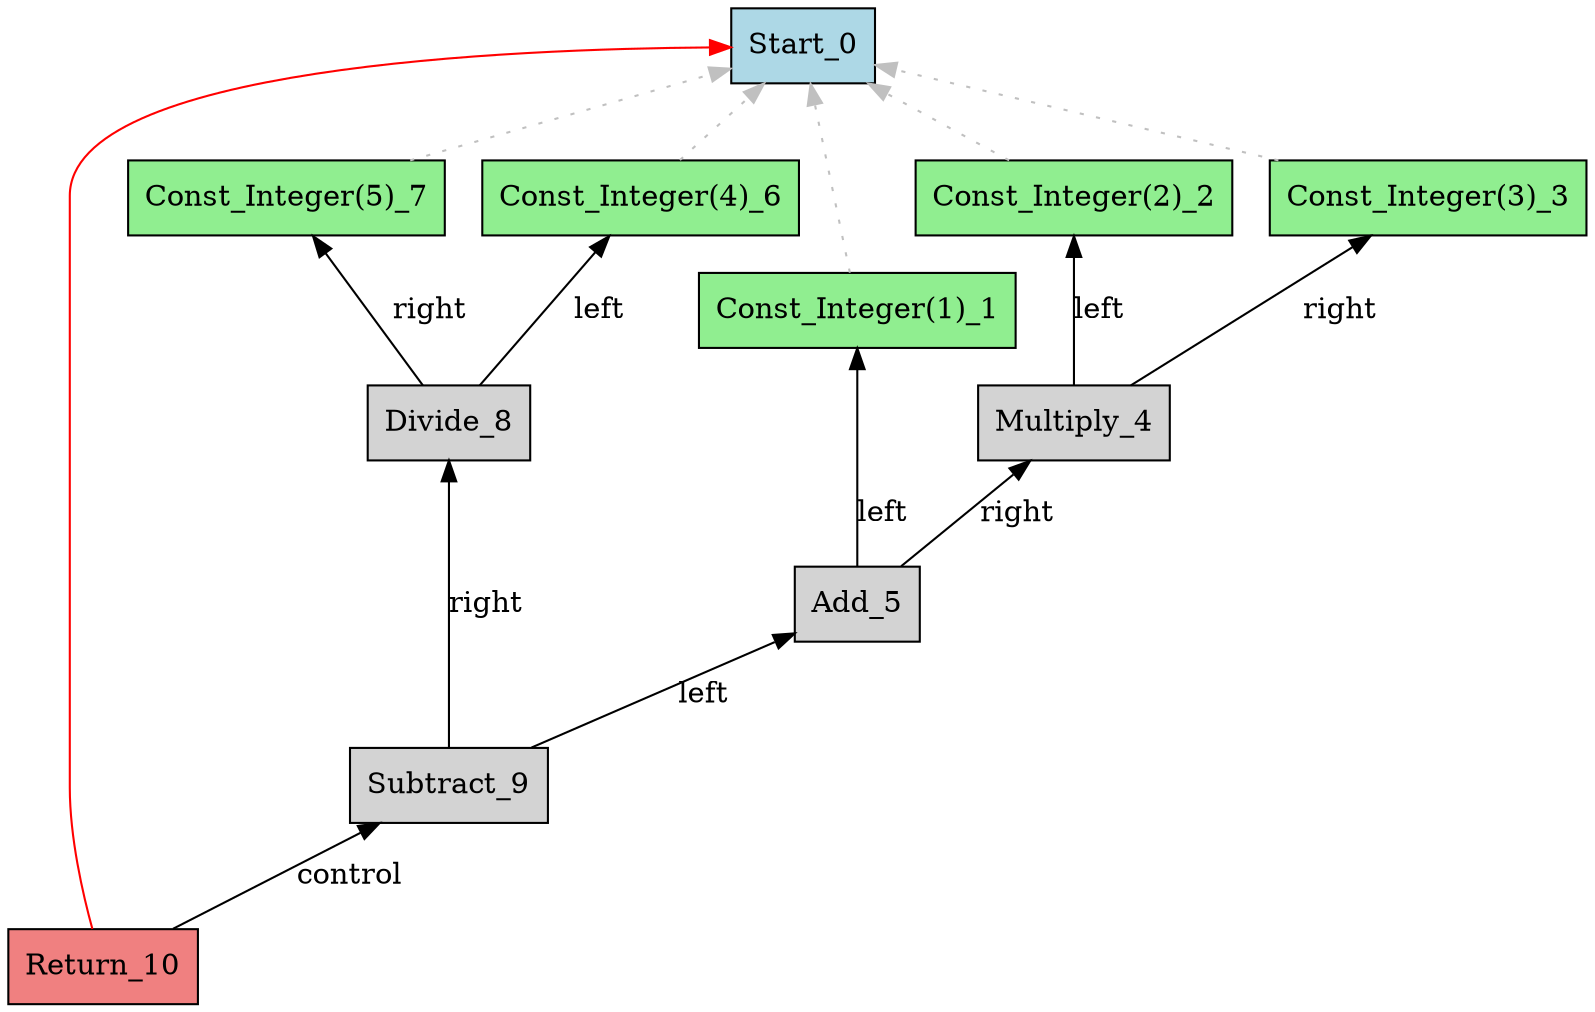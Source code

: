 digraph SeaOfNodes {
  rankdir=BT;
  node [shape=box, style=filled];
  2 [label="Const_Integer(2)_2", fillcolor="lightgreen"];
  10 [label="Return_10", fillcolor="lightcoral"];
  0 [label="Start_0", fillcolor="lightblue"];
  7 [label="Const_Integer(5)_7", fillcolor="lightgreen"];
  8 [label="Divide_8", fillcolor="lightgray"];
  9 [label="Subtract_9", fillcolor="lightgray"];
  1 [label="Const_Integer(1)_1", fillcolor="lightgreen"];
  3 [label="Const_Integer(3)_3", fillcolor="lightgreen"];
  4 [label="Multiply_4", fillcolor="lightgray"];
  6 [label="Const_Integer(4)_6", fillcolor="lightgreen"];
  5 [label="Add_5", fillcolor="lightgray"];
  1 -> 0 [style=dotted, color=gray];
  2 -> 0 [style=dotted, color=gray];
  3 -> 0 [style=dotted, color=gray];
  4 -> 2 [style=solid, color=black, label="left"];
  4 -> 3 [style=solid, color=black, label="right"];
  5 -> 1 [style=solid, color=black, label="left"];
  5 -> 4 [style=solid, color=black, label="right"];
  6 -> 0 [style=dotted, color=gray];
  7 -> 0 [style=dotted, color=gray];
  8 -> 6 [style=solid, color=black, label="left"];
  8 -> 7 [style=solid, color=black, label="right"];
  9 -> 5 [style=solid, color=black, label="left"];
  9 -> 8 [style=solid, color=black, label="right"];
  10 -> 0 [style=solid, color=red];
  10 -> 9 [style=solid, color=black, label="control"];
}
